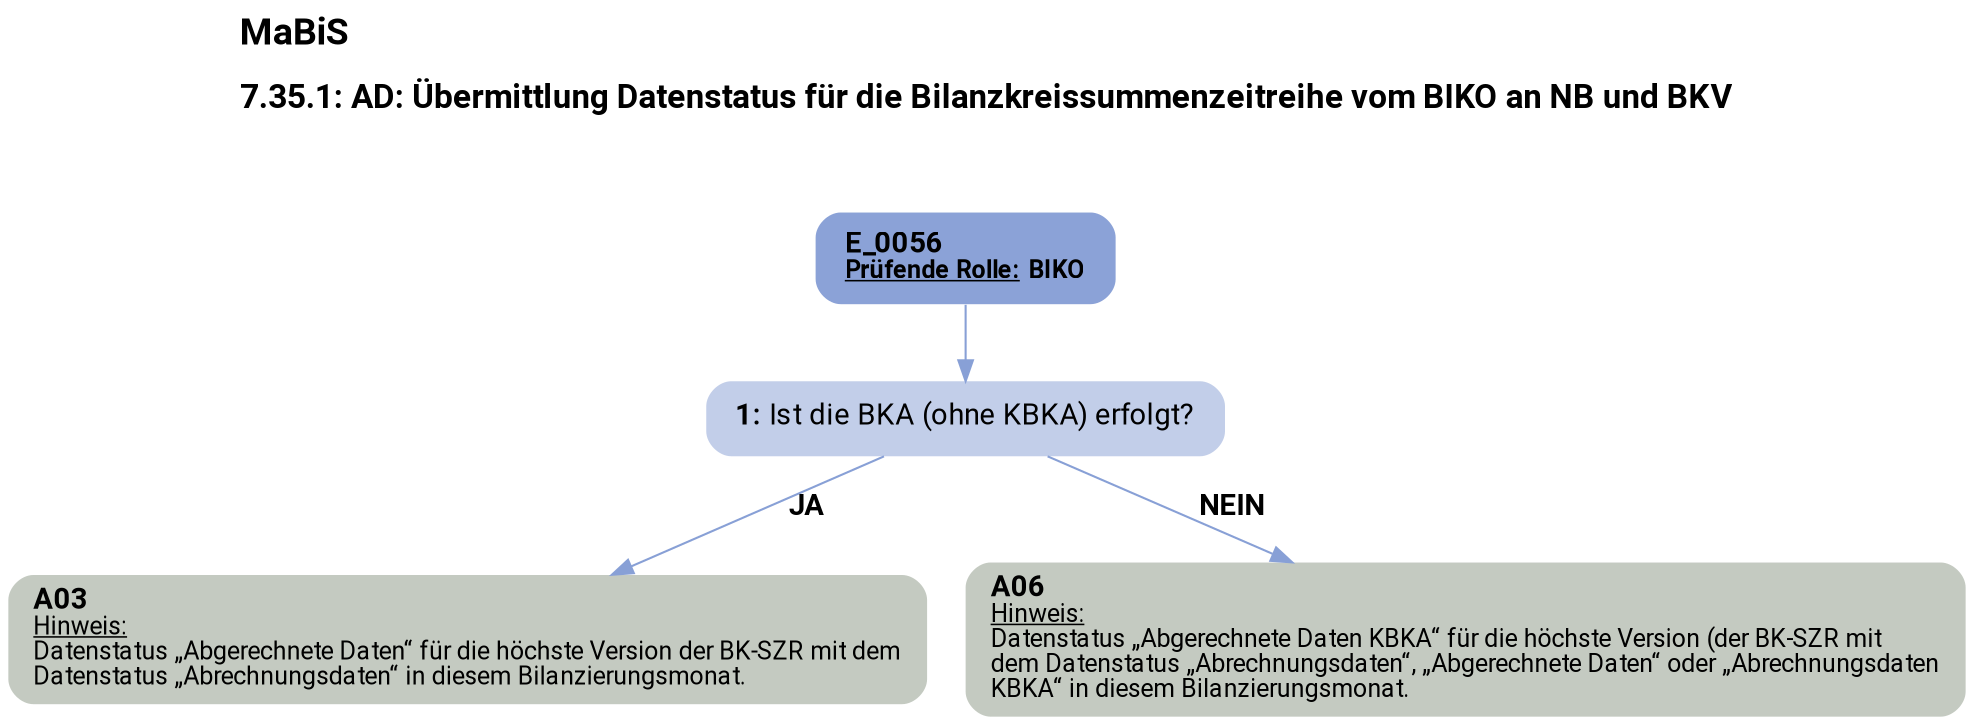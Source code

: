digraph D {
    labelloc="t";
    label=<<B><FONT POINT-SIZE="18">MaBiS</FONT></B><BR align="left"/><BR/><B><FONT POINT-SIZE="16">7.35.1: AD: Übermittlung Datenstatus für die Bilanzkreissummenzeitreihe vom BIKO an NB und BKV</FONT></B><BR align="left"/><BR/><BR/><BR/>>;
    ratio="compress";
    concentrate=true;
    pack=true;
    rankdir=TB;
    packmode="array";
    size="20,20";
    "Start" [margin="0.2,0.12", shape=box, style="filled,rounded", penwidth=0.0, fillcolor="#8ba2d7", label=<<B>E_0056</B><BR align="left"/><FONT point-size="12"><B><U>Prüfende Rolle:</U> BIKO</B></FONT><BR align="center"/>>, fontname="Roboto, sans-serif"];
    "1" [margin="0.2,0.12", shape=box, style="filled,rounded", penwidth=0.0, fillcolor="#c2cee9", label=<<B>1: </B>Ist die BKA (ohne KBKA) erfolgt?<BR align="left"/>>, fontname="Roboto, sans-serif"];
    "A03" [margin="0.17,0.08", shape=box, style="filled,rounded", penwidth=0.0, fillcolor="#c4cac1", label=<<B>A03</B><BR align="left"/><FONT point-size="12"><U>Hinweis:</U><BR align="left"/>Datenstatus „Abgerechnete Daten“ für die höchste Version der BK-SZR mit dem<BR align="left"/>Datenstatus „Abrechnungsdaten“ in diesem Bilanzierungsmonat.<BR align="left"/></FONT>>, fontname="Roboto, sans-serif"];
    "A06" [margin="0.17,0.08", shape=box, style="filled,rounded", penwidth=0.0, fillcolor="#c4cac1", label=<<B>A06</B><BR align="left"/><FONT point-size="12"><U>Hinweis:</U><BR align="left"/>Datenstatus „Abgerechnete Daten KBKA“ für die höchste Version (der BK-SZR mit<BR align="left"/>dem Datenstatus „Abrechnungsdaten“, „Abgerechnete Daten“ oder „Abrechnungsdaten<BR align="left"/>KBKA“ in diesem Bilanzierungsmonat.<BR align="left"/></FONT>>, fontname="Roboto, sans-serif"];

    "Start" -> "1" [color="#88a0d6"];
    "1" -> "A03" [label=<<B>JA</B>>, color="#88a0d6", fontname="Roboto, sans-serif"];
    "1" -> "A06" [label=<<B>NEIN</B>>, color="#88a0d6", fontname="Roboto, sans-serif"];

    bgcolor="transparent";
fontname="Roboto, sans-serif";
}